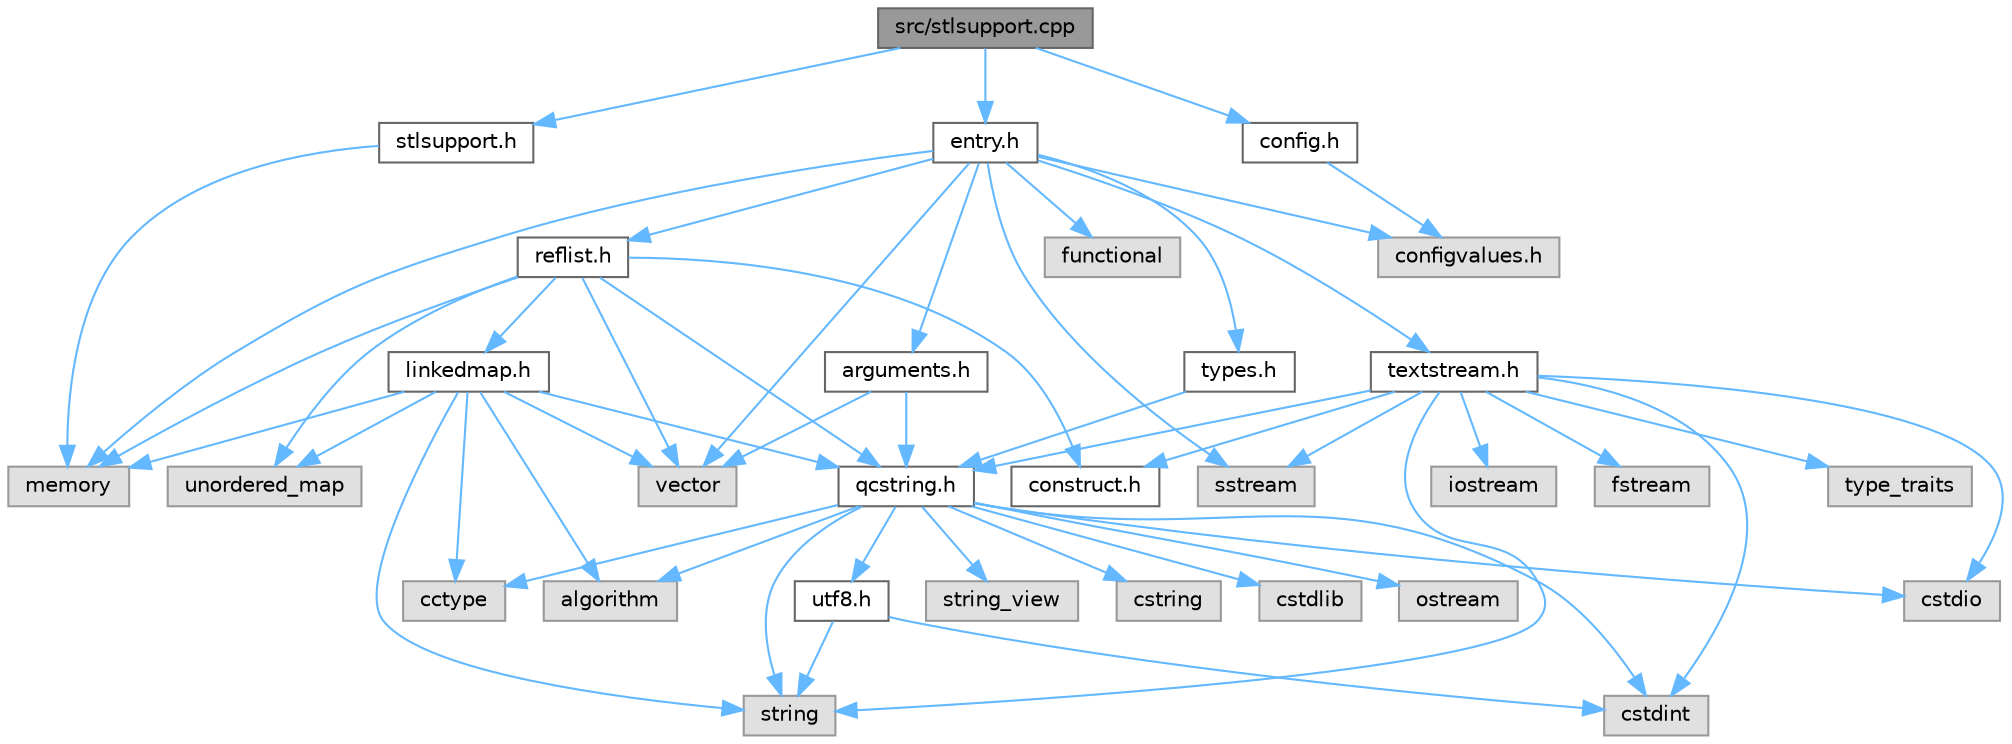 digraph "src/stlsupport.cpp"
{
 // INTERACTIVE_SVG=YES
 // LATEX_PDF_SIZE
  bgcolor="transparent";
  edge [fontname=Helvetica,fontsize=10,labelfontname=Helvetica,labelfontsize=10];
  node [fontname=Helvetica,fontsize=10,shape=box,height=0.2,width=0.4];
  Node1 [id="Node000001",label="src/stlsupport.cpp",height=0.2,width=0.4,color="gray40", fillcolor="grey60", style="filled", fontcolor="black",tooltip=" "];
  Node1 -> Node2 [id="edge1_Node000001_Node000002",color="steelblue1",style="solid",tooltip=" "];
  Node2 [id="Node000002",label="stlsupport.h",height=0.2,width=0.4,color="grey40", fillcolor="white", style="filled",URL="$d1/d8b/stlsupport_8h.html",tooltip=" "];
  Node2 -> Node3 [id="edge2_Node000002_Node000003",color="steelblue1",style="solid",tooltip=" "];
  Node3 [id="Node000003",label="memory",height=0.2,width=0.4,color="grey60", fillcolor="#E0E0E0", style="filled",tooltip=" "];
  Node1 -> Node4 [id="edge3_Node000001_Node000004",color="steelblue1",style="solid",tooltip=" "];
  Node4 [id="Node000004",label="entry.h",height=0.2,width=0.4,color="grey40", fillcolor="white", style="filled",URL="$d1/dc6/entry_8h.html",tooltip=" "];
  Node4 -> Node5 [id="edge4_Node000004_Node000005",color="steelblue1",style="solid",tooltip=" "];
  Node5 [id="Node000005",label="vector",height=0.2,width=0.4,color="grey60", fillcolor="#E0E0E0", style="filled",tooltip=" "];
  Node4 -> Node3 [id="edge5_Node000004_Node000003",color="steelblue1",style="solid",tooltip=" "];
  Node4 -> Node6 [id="edge6_Node000004_Node000006",color="steelblue1",style="solid",tooltip=" "];
  Node6 [id="Node000006",label="sstream",height=0.2,width=0.4,color="grey60", fillcolor="#E0E0E0", style="filled",tooltip=" "];
  Node4 -> Node7 [id="edge7_Node000004_Node000007",color="steelblue1",style="solid",tooltip=" "];
  Node7 [id="Node000007",label="functional",height=0.2,width=0.4,color="grey60", fillcolor="#E0E0E0", style="filled",tooltip=" "];
  Node4 -> Node8 [id="edge8_Node000004_Node000008",color="steelblue1",style="solid",tooltip=" "];
  Node8 [id="Node000008",label="types.h",height=0.2,width=0.4,color="grey40", fillcolor="white", style="filled",URL="$d9/d49/types_8h.html",tooltip="This file contains a number of basic enums and types."];
  Node8 -> Node9 [id="edge9_Node000008_Node000009",color="steelblue1",style="solid",tooltip=" "];
  Node9 [id="Node000009",label="qcstring.h",height=0.2,width=0.4,color="grey40", fillcolor="white", style="filled",URL="$d7/d5c/qcstring_8h.html",tooltip=" "];
  Node9 -> Node10 [id="edge10_Node000009_Node000010",color="steelblue1",style="solid",tooltip=" "];
  Node10 [id="Node000010",label="string",height=0.2,width=0.4,color="grey60", fillcolor="#E0E0E0", style="filled",tooltip=" "];
  Node9 -> Node11 [id="edge11_Node000009_Node000011",color="steelblue1",style="solid",tooltip=" "];
  Node11 [id="Node000011",label="string_view",height=0.2,width=0.4,color="grey60", fillcolor="#E0E0E0", style="filled",tooltip=" "];
  Node9 -> Node12 [id="edge12_Node000009_Node000012",color="steelblue1",style="solid",tooltip=" "];
  Node12 [id="Node000012",label="algorithm",height=0.2,width=0.4,color="grey60", fillcolor="#E0E0E0", style="filled",tooltip=" "];
  Node9 -> Node13 [id="edge13_Node000009_Node000013",color="steelblue1",style="solid",tooltip=" "];
  Node13 [id="Node000013",label="cctype",height=0.2,width=0.4,color="grey60", fillcolor="#E0E0E0", style="filled",tooltip=" "];
  Node9 -> Node14 [id="edge14_Node000009_Node000014",color="steelblue1",style="solid",tooltip=" "];
  Node14 [id="Node000014",label="cstring",height=0.2,width=0.4,color="grey60", fillcolor="#E0E0E0", style="filled",tooltip=" "];
  Node9 -> Node15 [id="edge15_Node000009_Node000015",color="steelblue1",style="solid",tooltip=" "];
  Node15 [id="Node000015",label="cstdio",height=0.2,width=0.4,color="grey60", fillcolor="#E0E0E0", style="filled",tooltip=" "];
  Node9 -> Node16 [id="edge16_Node000009_Node000016",color="steelblue1",style="solid",tooltip=" "];
  Node16 [id="Node000016",label="cstdlib",height=0.2,width=0.4,color="grey60", fillcolor="#E0E0E0", style="filled",tooltip=" "];
  Node9 -> Node17 [id="edge17_Node000009_Node000017",color="steelblue1",style="solid",tooltip=" "];
  Node17 [id="Node000017",label="cstdint",height=0.2,width=0.4,color="grey60", fillcolor="#E0E0E0", style="filled",tooltip=" "];
  Node9 -> Node18 [id="edge18_Node000009_Node000018",color="steelblue1",style="solid",tooltip=" "];
  Node18 [id="Node000018",label="ostream",height=0.2,width=0.4,color="grey60", fillcolor="#E0E0E0", style="filled",tooltip=" "];
  Node9 -> Node19 [id="edge19_Node000009_Node000019",color="steelblue1",style="solid",tooltip=" "];
  Node19 [id="Node000019",label="utf8.h",height=0.2,width=0.4,color="grey40", fillcolor="white", style="filled",URL="$db/d7c/utf8_8h.html",tooltip="Various UTF8 related helper functions."];
  Node19 -> Node17 [id="edge20_Node000019_Node000017",color="steelblue1",style="solid",tooltip=" "];
  Node19 -> Node10 [id="edge21_Node000019_Node000010",color="steelblue1",style="solid",tooltip=" "];
  Node4 -> Node20 [id="edge22_Node000004_Node000020",color="steelblue1",style="solid",tooltip=" "];
  Node20 [id="Node000020",label="arguments.h",height=0.2,width=0.4,color="grey40", fillcolor="white", style="filled",URL="$df/d9b/arguments_8h.html",tooltip=" "];
  Node20 -> Node5 [id="edge23_Node000020_Node000005",color="steelblue1",style="solid",tooltip=" "];
  Node20 -> Node9 [id="edge24_Node000020_Node000009",color="steelblue1",style="solid",tooltip=" "];
  Node4 -> Node21 [id="edge25_Node000004_Node000021",color="steelblue1",style="solid",tooltip=" "];
  Node21 [id="Node000021",label="reflist.h",height=0.2,width=0.4,color="grey40", fillcolor="white", style="filled",URL="$d1/d02/reflist_8h.html",tooltip=" "];
  Node21 -> Node5 [id="edge26_Node000021_Node000005",color="steelblue1",style="solid",tooltip=" "];
  Node21 -> Node22 [id="edge27_Node000021_Node000022",color="steelblue1",style="solid",tooltip=" "];
  Node22 [id="Node000022",label="unordered_map",height=0.2,width=0.4,color="grey60", fillcolor="#E0E0E0", style="filled",tooltip=" "];
  Node21 -> Node3 [id="edge28_Node000021_Node000003",color="steelblue1",style="solid",tooltip=" "];
  Node21 -> Node9 [id="edge29_Node000021_Node000009",color="steelblue1",style="solid",tooltip=" "];
  Node21 -> Node23 [id="edge30_Node000021_Node000023",color="steelblue1",style="solid",tooltip=" "];
  Node23 [id="Node000023",label="linkedmap.h",height=0.2,width=0.4,color="grey40", fillcolor="white", style="filled",URL="$da/de1/linkedmap_8h.html",tooltip=" "];
  Node23 -> Node22 [id="edge31_Node000023_Node000022",color="steelblue1",style="solid",tooltip=" "];
  Node23 -> Node5 [id="edge32_Node000023_Node000005",color="steelblue1",style="solid",tooltip=" "];
  Node23 -> Node3 [id="edge33_Node000023_Node000003",color="steelblue1",style="solid",tooltip=" "];
  Node23 -> Node10 [id="edge34_Node000023_Node000010",color="steelblue1",style="solid",tooltip=" "];
  Node23 -> Node12 [id="edge35_Node000023_Node000012",color="steelblue1",style="solid",tooltip=" "];
  Node23 -> Node13 [id="edge36_Node000023_Node000013",color="steelblue1",style="solid",tooltip=" "];
  Node23 -> Node9 [id="edge37_Node000023_Node000009",color="steelblue1",style="solid",tooltip=" "];
  Node21 -> Node24 [id="edge38_Node000021_Node000024",color="steelblue1",style="solid",tooltip=" "];
  Node24 [id="Node000024",label="construct.h",height=0.2,width=0.4,color="grey40", fillcolor="white", style="filled",URL="$d7/dfc/construct_8h.html",tooltip=" "];
  Node4 -> Node25 [id="edge39_Node000004_Node000025",color="steelblue1",style="solid",tooltip=" "];
  Node25 [id="Node000025",label="textstream.h",height=0.2,width=0.4,color="grey40", fillcolor="white", style="filled",URL="$d4/d7d/textstream_8h.html",tooltip=" "];
  Node25 -> Node10 [id="edge40_Node000025_Node000010",color="steelblue1",style="solid",tooltip=" "];
  Node25 -> Node26 [id="edge41_Node000025_Node000026",color="steelblue1",style="solid",tooltip=" "];
  Node26 [id="Node000026",label="iostream",height=0.2,width=0.4,color="grey60", fillcolor="#E0E0E0", style="filled",tooltip=" "];
  Node25 -> Node6 [id="edge42_Node000025_Node000006",color="steelblue1",style="solid",tooltip=" "];
  Node25 -> Node17 [id="edge43_Node000025_Node000017",color="steelblue1",style="solid",tooltip=" "];
  Node25 -> Node15 [id="edge44_Node000025_Node000015",color="steelblue1",style="solid",tooltip=" "];
  Node25 -> Node27 [id="edge45_Node000025_Node000027",color="steelblue1",style="solid",tooltip=" "];
  Node27 [id="Node000027",label="fstream",height=0.2,width=0.4,color="grey60", fillcolor="#E0E0E0", style="filled",tooltip=" "];
  Node25 -> Node28 [id="edge46_Node000025_Node000028",color="steelblue1",style="solid",tooltip=" "];
  Node28 [id="Node000028",label="type_traits",height=0.2,width=0.4,color="grey60", fillcolor="#E0E0E0", style="filled",tooltip=" "];
  Node25 -> Node9 [id="edge47_Node000025_Node000009",color="steelblue1",style="solid",tooltip=" "];
  Node25 -> Node24 [id="edge48_Node000025_Node000024",color="steelblue1",style="solid",tooltip=" "];
  Node4 -> Node29 [id="edge49_Node000004_Node000029",color="steelblue1",style="solid",tooltip=" "];
  Node29 [id="Node000029",label="configvalues.h",height=0.2,width=0.4,color="grey60", fillcolor="#E0E0E0", style="filled",tooltip=" "];
  Node1 -> Node30 [id="edge50_Node000001_Node000030",color="steelblue1",style="solid",tooltip=" "];
  Node30 [id="Node000030",label="config.h",height=0.2,width=0.4,color="grey40", fillcolor="white", style="filled",URL="$db/d16/config_8h.html",tooltip=" "];
  Node30 -> Node29 [id="edge51_Node000030_Node000029",color="steelblue1",style="solid",tooltip=" "];
}

